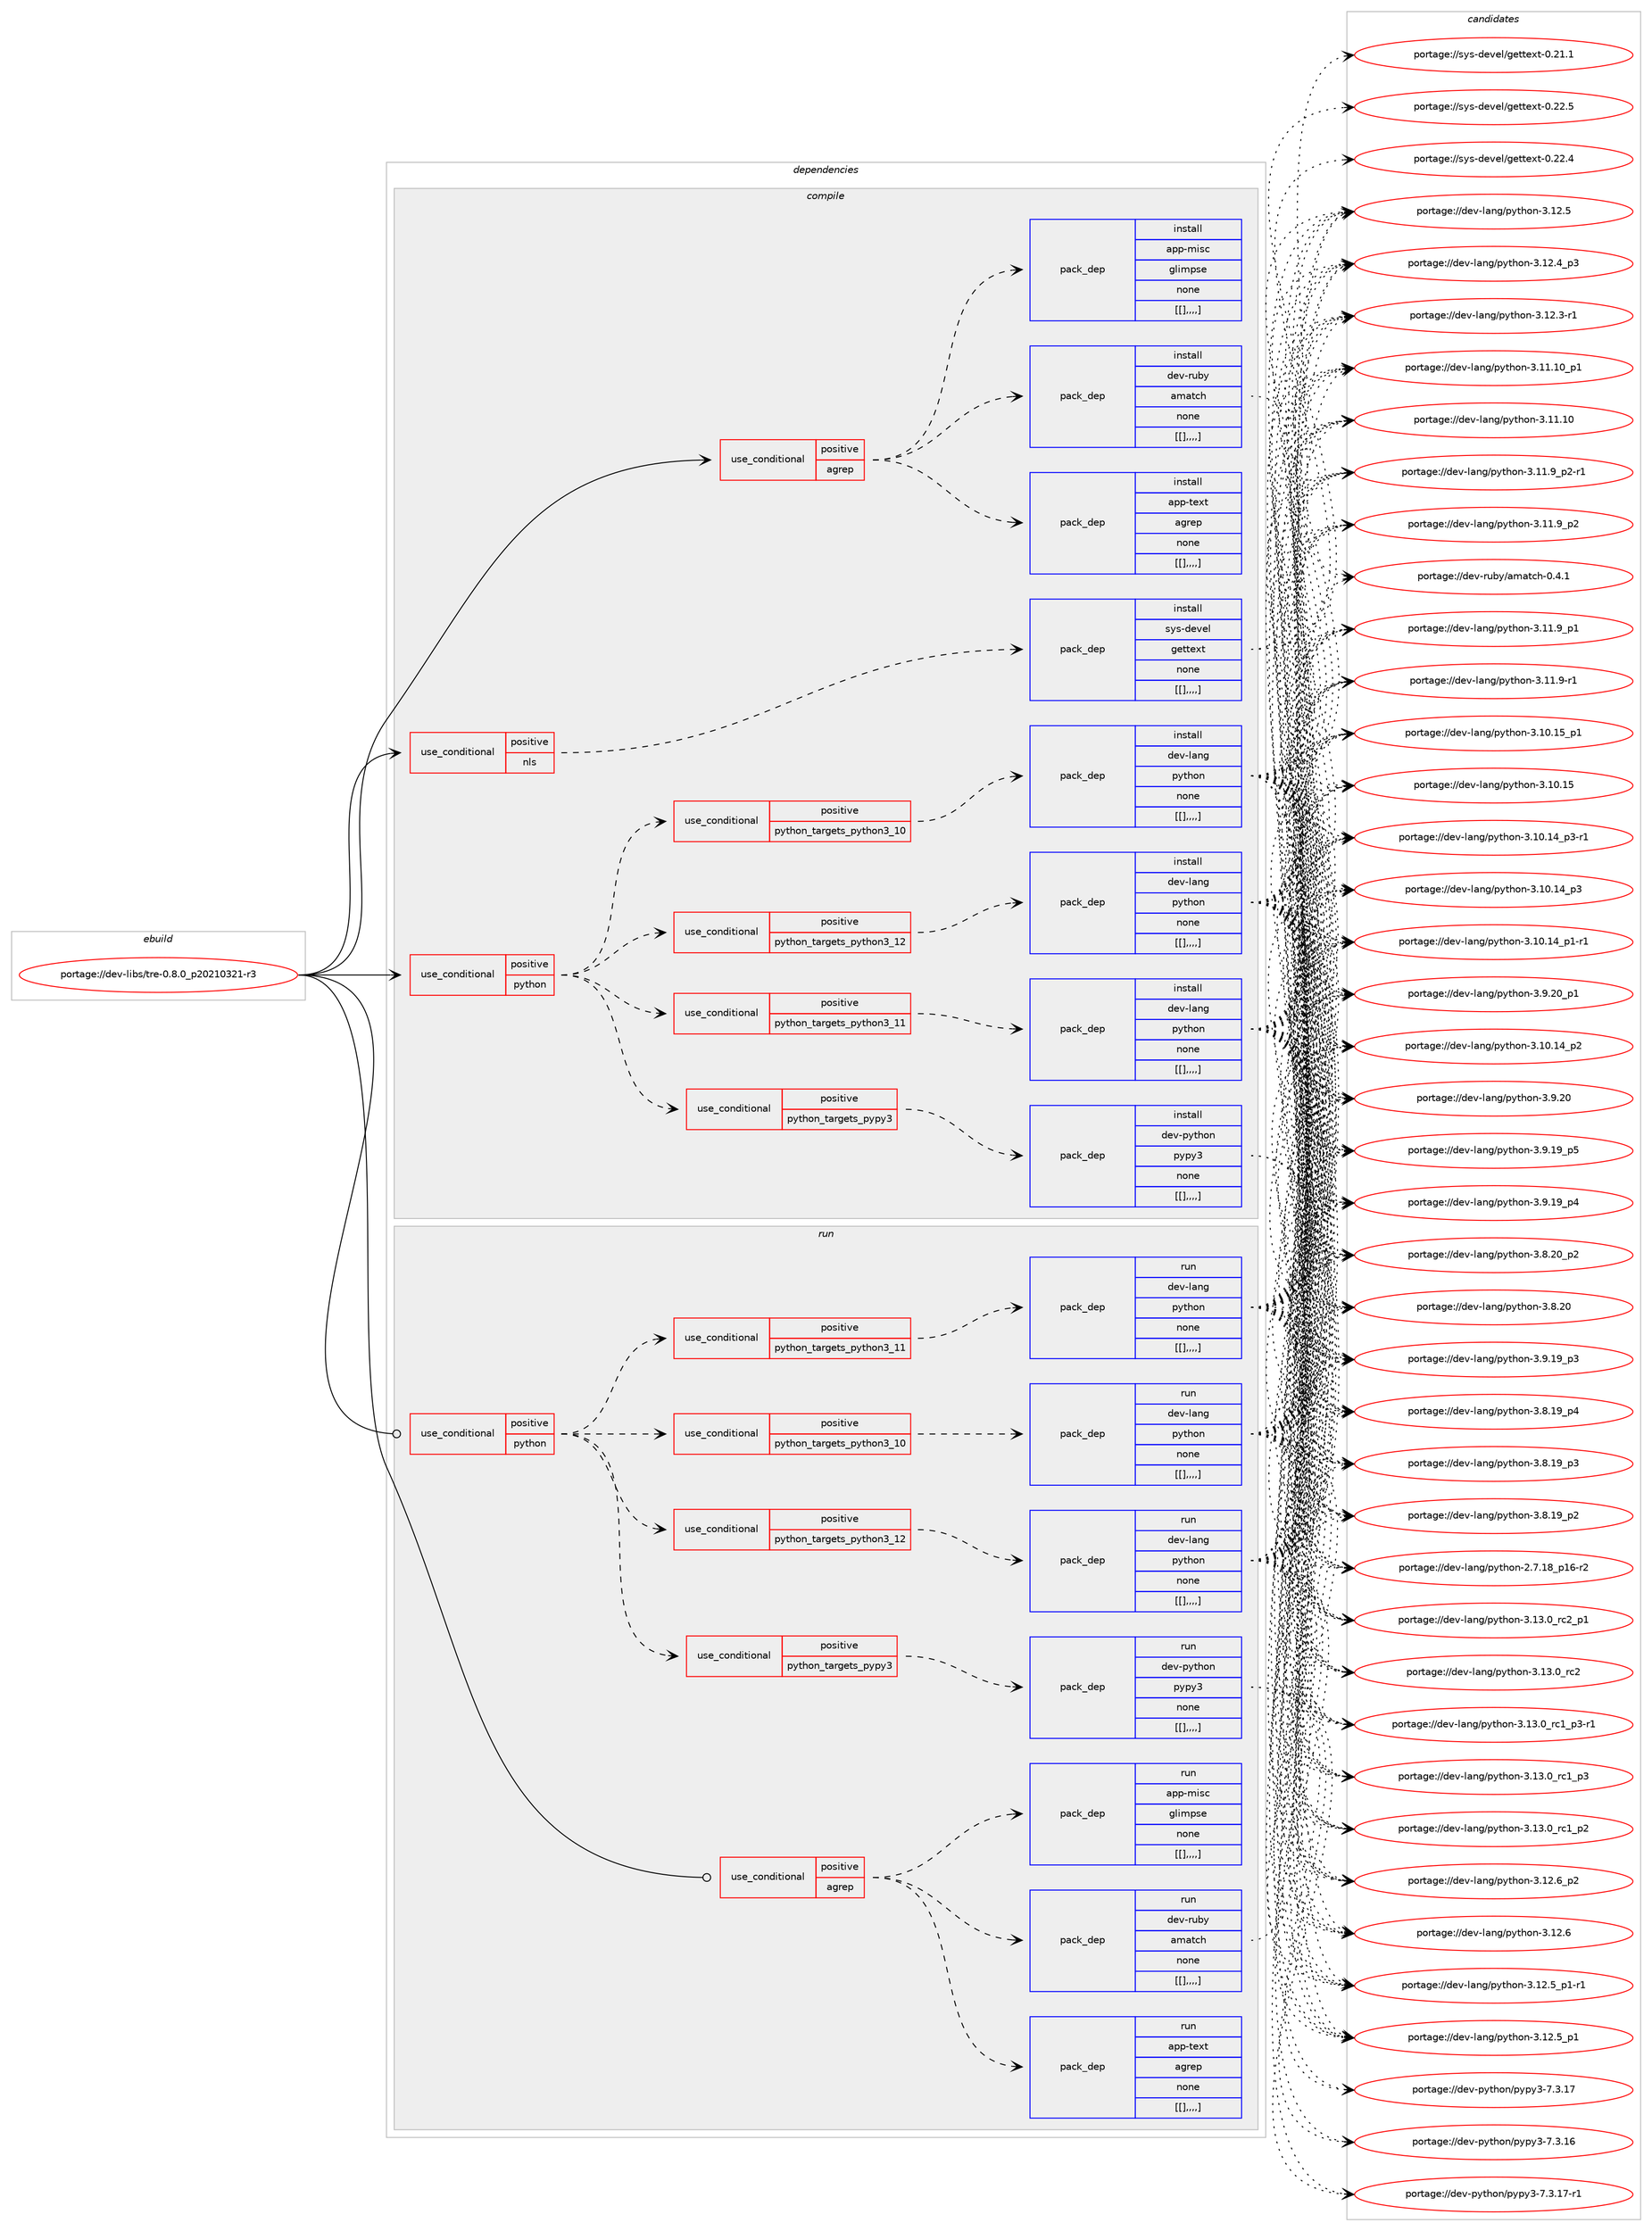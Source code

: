 digraph prolog {

# *************
# Graph options
# *************

newrank=true;
concentrate=true;
compound=true;
graph [rankdir=LR,fontname=Helvetica,fontsize=10,ranksep=1.5];#, ranksep=2.5, nodesep=0.2];
edge  [arrowhead=vee];
node  [fontname=Helvetica,fontsize=10];

# **********
# The ebuild
# **********

subgraph cluster_leftcol {
color=gray;
label=<<i>ebuild</i>>;
id [label="portage://dev-libs/tre-0.8.0_p20210321-r3", color=red, width=4, href="../dev-libs/tre-0.8.0_p20210321-r3.svg"];
}

# ****************
# The dependencies
# ****************

subgraph cluster_midcol {
color=gray;
label=<<i>dependencies</i>>;
subgraph cluster_compile {
fillcolor="#eeeeee";
style=filled;
label=<<i>compile</i>>;
subgraph cond29154 {
dependency115730 [label=<<TABLE BORDER="0" CELLBORDER="1" CELLSPACING="0" CELLPADDING="4"><TR><TD ROWSPAN="3" CELLPADDING="10">use_conditional</TD></TR><TR><TD>positive</TD></TR><TR><TD>agrep</TD></TR></TABLE>>, shape=none, color=red];
subgraph pack85412 {
dependency115731 [label=<<TABLE BORDER="0" CELLBORDER="1" CELLSPACING="0" CELLPADDING="4" WIDTH="220"><TR><TD ROWSPAN="6" CELLPADDING="30">pack_dep</TD></TR><TR><TD WIDTH="110">install</TD></TR><TR><TD>app-text</TD></TR><TR><TD>agrep</TD></TR><TR><TD>none</TD></TR><TR><TD>[[],,,,]</TD></TR></TABLE>>, shape=none, color=blue];
}
dependency115730:e -> dependency115731:w [weight=20,style="dashed",arrowhead="vee"];
subgraph pack85413 {
dependency115732 [label=<<TABLE BORDER="0" CELLBORDER="1" CELLSPACING="0" CELLPADDING="4" WIDTH="220"><TR><TD ROWSPAN="6" CELLPADDING="30">pack_dep</TD></TR><TR><TD WIDTH="110">install</TD></TR><TR><TD>dev-ruby</TD></TR><TR><TD>amatch</TD></TR><TR><TD>none</TD></TR><TR><TD>[[],,,,]</TD></TR></TABLE>>, shape=none, color=blue];
}
dependency115730:e -> dependency115732:w [weight=20,style="dashed",arrowhead="vee"];
subgraph pack85414 {
dependency115733 [label=<<TABLE BORDER="0" CELLBORDER="1" CELLSPACING="0" CELLPADDING="4" WIDTH="220"><TR><TD ROWSPAN="6" CELLPADDING="30">pack_dep</TD></TR><TR><TD WIDTH="110">install</TD></TR><TR><TD>app-misc</TD></TR><TR><TD>glimpse</TD></TR><TR><TD>none</TD></TR><TR><TD>[[],,,,]</TD></TR></TABLE>>, shape=none, color=blue];
}
dependency115730:e -> dependency115733:w [weight=20,style="dashed",arrowhead="vee"];
}
id:e -> dependency115730:w [weight=20,style="solid",arrowhead="vee"];
subgraph cond29155 {
dependency115734 [label=<<TABLE BORDER="0" CELLBORDER="1" CELLSPACING="0" CELLPADDING="4"><TR><TD ROWSPAN="3" CELLPADDING="10">use_conditional</TD></TR><TR><TD>positive</TD></TR><TR><TD>nls</TD></TR></TABLE>>, shape=none, color=red];
subgraph pack85415 {
dependency115735 [label=<<TABLE BORDER="0" CELLBORDER="1" CELLSPACING="0" CELLPADDING="4" WIDTH="220"><TR><TD ROWSPAN="6" CELLPADDING="30">pack_dep</TD></TR><TR><TD WIDTH="110">install</TD></TR><TR><TD>sys-devel</TD></TR><TR><TD>gettext</TD></TR><TR><TD>none</TD></TR><TR><TD>[[],,,,]</TD></TR></TABLE>>, shape=none, color=blue];
}
dependency115734:e -> dependency115735:w [weight=20,style="dashed",arrowhead="vee"];
}
id:e -> dependency115734:w [weight=20,style="solid",arrowhead="vee"];
subgraph cond29156 {
dependency115736 [label=<<TABLE BORDER="0" CELLBORDER="1" CELLSPACING="0" CELLPADDING="4"><TR><TD ROWSPAN="3" CELLPADDING="10">use_conditional</TD></TR><TR><TD>positive</TD></TR><TR><TD>python</TD></TR></TABLE>>, shape=none, color=red];
subgraph cond29157 {
dependency115737 [label=<<TABLE BORDER="0" CELLBORDER="1" CELLSPACING="0" CELLPADDING="4"><TR><TD ROWSPAN="3" CELLPADDING="10">use_conditional</TD></TR><TR><TD>positive</TD></TR><TR><TD>python_targets_pypy3</TD></TR></TABLE>>, shape=none, color=red];
subgraph pack85416 {
dependency115738 [label=<<TABLE BORDER="0" CELLBORDER="1" CELLSPACING="0" CELLPADDING="4" WIDTH="220"><TR><TD ROWSPAN="6" CELLPADDING="30">pack_dep</TD></TR><TR><TD WIDTH="110">install</TD></TR><TR><TD>dev-python</TD></TR><TR><TD>pypy3</TD></TR><TR><TD>none</TD></TR><TR><TD>[[],,,,]</TD></TR></TABLE>>, shape=none, color=blue];
}
dependency115737:e -> dependency115738:w [weight=20,style="dashed",arrowhead="vee"];
}
dependency115736:e -> dependency115737:w [weight=20,style="dashed",arrowhead="vee"];
subgraph cond29158 {
dependency115739 [label=<<TABLE BORDER="0" CELLBORDER="1" CELLSPACING="0" CELLPADDING="4"><TR><TD ROWSPAN="3" CELLPADDING="10">use_conditional</TD></TR><TR><TD>positive</TD></TR><TR><TD>python_targets_python3_10</TD></TR></TABLE>>, shape=none, color=red];
subgraph pack85417 {
dependency115740 [label=<<TABLE BORDER="0" CELLBORDER="1" CELLSPACING="0" CELLPADDING="4" WIDTH="220"><TR><TD ROWSPAN="6" CELLPADDING="30">pack_dep</TD></TR><TR><TD WIDTH="110">install</TD></TR><TR><TD>dev-lang</TD></TR><TR><TD>python</TD></TR><TR><TD>none</TD></TR><TR><TD>[[],,,,]</TD></TR></TABLE>>, shape=none, color=blue];
}
dependency115739:e -> dependency115740:w [weight=20,style="dashed",arrowhead="vee"];
}
dependency115736:e -> dependency115739:w [weight=20,style="dashed",arrowhead="vee"];
subgraph cond29159 {
dependency115741 [label=<<TABLE BORDER="0" CELLBORDER="1" CELLSPACING="0" CELLPADDING="4"><TR><TD ROWSPAN="3" CELLPADDING="10">use_conditional</TD></TR><TR><TD>positive</TD></TR><TR><TD>python_targets_python3_11</TD></TR></TABLE>>, shape=none, color=red];
subgraph pack85418 {
dependency115742 [label=<<TABLE BORDER="0" CELLBORDER="1" CELLSPACING="0" CELLPADDING="4" WIDTH="220"><TR><TD ROWSPAN="6" CELLPADDING="30">pack_dep</TD></TR><TR><TD WIDTH="110">install</TD></TR><TR><TD>dev-lang</TD></TR><TR><TD>python</TD></TR><TR><TD>none</TD></TR><TR><TD>[[],,,,]</TD></TR></TABLE>>, shape=none, color=blue];
}
dependency115741:e -> dependency115742:w [weight=20,style="dashed",arrowhead="vee"];
}
dependency115736:e -> dependency115741:w [weight=20,style="dashed",arrowhead="vee"];
subgraph cond29160 {
dependency115743 [label=<<TABLE BORDER="0" CELLBORDER="1" CELLSPACING="0" CELLPADDING="4"><TR><TD ROWSPAN="3" CELLPADDING="10">use_conditional</TD></TR><TR><TD>positive</TD></TR><TR><TD>python_targets_python3_12</TD></TR></TABLE>>, shape=none, color=red];
subgraph pack85419 {
dependency115744 [label=<<TABLE BORDER="0" CELLBORDER="1" CELLSPACING="0" CELLPADDING="4" WIDTH="220"><TR><TD ROWSPAN="6" CELLPADDING="30">pack_dep</TD></TR><TR><TD WIDTH="110">install</TD></TR><TR><TD>dev-lang</TD></TR><TR><TD>python</TD></TR><TR><TD>none</TD></TR><TR><TD>[[],,,,]</TD></TR></TABLE>>, shape=none, color=blue];
}
dependency115743:e -> dependency115744:w [weight=20,style="dashed",arrowhead="vee"];
}
dependency115736:e -> dependency115743:w [weight=20,style="dashed",arrowhead="vee"];
}
id:e -> dependency115736:w [weight=20,style="solid",arrowhead="vee"];
}
subgraph cluster_compileandrun {
fillcolor="#eeeeee";
style=filled;
label=<<i>compile and run</i>>;
}
subgraph cluster_run {
fillcolor="#eeeeee";
style=filled;
label=<<i>run</i>>;
subgraph cond29161 {
dependency115745 [label=<<TABLE BORDER="0" CELLBORDER="1" CELLSPACING="0" CELLPADDING="4"><TR><TD ROWSPAN="3" CELLPADDING="10">use_conditional</TD></TR><TR><TD>positive</TD></TR><TR><TD>agrep</TD></TR></TABLE>>, shape=none, color=red];
subgraph pack85420 {
dependency115746 [label=<<TABLE BORDER="0" CELLBORDER="1" CELLSPACING="0" CELLPADDING="4" WIDTH="220"><TR><TD ROWSPAN="6" CELLPADDING="30">pack_dep</TD></TR><TR><TD WIDTH="110">run</TD></TR><TR><TD>app-text</TD></TR><TR><TD>agrep</TD></TR><TR><TD>none</TD></TR><TR><TD>[[],,,,]</TD></TR></TABLE>>, shape=none, color=blue];
}
dependency115745:e -> dependency115746:w [weight=20,style="dashed",arrowhead="vee"];
subgraph pack85421 {
dependency115747 [label=<<TABLE BORDER="0" CELLBORDER="1" CELLSPACING="0" CELLPADDING="4" WIDTH="220"><TR><TD ROWSPAN="6" CELLPADDING="30">pack_dep</TD></TR><TR><TD WIDTH="110">run</TD></TR><TR><TD>dev-ruby</TD></TR><TR><TD>amatch</TD></TR><TR><TD>none</TD></TR><TR><TD>[[],,,,]</TD></TR></TABLE>>, shape=none, color=blue];
}
dependency115745:e -> dependency115747:w [weight=20,style="dashed",arrowhead="vee"];
subgraph pack85422 {
dependency115748 [label=<<TABLE BORDER="0" CELLBORDER="1" CELLSPACING="0" CELLPADDING="4" WIDTH="220"><TR><TD ROWSPAN="6" CELLPADDING="30">pack_dep</TD></TR><TR><TD WIDTH="110">run</TD></TR><TR><TD>app-misc</TD></TR><TR><TD>glimpse</TD></TR><TR><TD>none</TD></TR><TR><TD>[[],,,,]</TD></TR></TABLE>>, shape=none, color=blue];
}
dependency115745:e -> dependency115748:w [weight=20,style="dashed",arrowhead="vee"];
}
id:e -> dependency115745:w [weight=20,style="solid",arrowhead="odot"];
subgraph cond29162 {
dependency115749 [label=<<TABLE BORDER="0" CELLBORDER="1" CELLSPACING="0" CELLPADDING="4"><TR><TD ROWSPAN="3" CELLPADDING="10">use_conditional</TD></TR><TR><TD>positive</TD></TR><TR><TD>python</TD></TR></TABLE>>, shape=none, color=red];
subgraph cond29163 {
dependency115750 [label=<<TABLE BORDER="0" CELLBORDER="1" CELLSPACING="0" CELLPADDING="4"><TR><TD ROWSPAN="3" CELLPADDING="10">use_conditional</TD></TR><TR><TD>positive</TD></TR><TR><TD>python_targets_pypy3</TD></TR></TABLE>>, shape=none, color=red];
subgraph pack85423 {
dependency115751 [label=<<TABLE BORDER="0" CELLBORDER="1" CELLSPACING="0" CELLPADDING="4" WIDTH="220"><TR><TD ROWSPAN="6" CELLPADDING="30">pack_dep</TD></TR><TR><TD WIDTH="110">run</TD></TR><TR><TD>dev-python</TD></TR><TR><TD>pypy3</TD></TR><TR><TD>none</TD></TR><TR><TD>[[],,,,]</TD></TR></TABLE>>, shape=none, color=blue];
}
dependency115750:e -> dependency115751:w [weight=20,style="dashed",arrowhead="vee"];
}
dependency115749:e -> dependency115750:w [weight=20,style="dashed",arrowhead="vee"];
subgraph cond29164 {
dependency115752 [label=<<TABLE BORDER="0" CELLBORDER="1" CELLSPACING="0" CELLPADDING="4"><TR><TD ROWSPAN="3" CELLPADDING="10">use_conditional</TD></TR><TR><TD>positive</TD></TR><TR><TD>python_targets_python3_10</TD></TR></TABLE>>, shape=none, color=red];
subgraph pack85424 {
dependency115753 [label=<<TABLE BORDER="0" CELLBORDER="1" CELLSPACING="0" CELLPADDING="4" WIDTH="220"><TR><TD ROWSPAN="6" CELLPADDING="30">pack_dep</TD></TR><TR><TD WIDTH="110">run</TD></TR><TR><TD>dev-lang</TD></TR><TR><TD>python</TD></TR><TR><TD>none</TD></TR><TR><TD>[[],,,,]</TD></TR></TABLE>>, shape=none, color=blue];
}
dependency115752:e -> dependency115753:w [weight=20,style="dashed",arrowhead="vee"];
}
dependency115749:e -> dependency115752:w [weight=20,style="dashed",arrowhead="vee"];
subgraph cond29165 {
dependency115754 [label=<<TABLE BORDER="0" CELLBORDER="1" CELLSPACING="0" CELLPADDING="4"><TR><TD ROWSPAN="3" CELLPADDING="10">use_conditional</TD></TR><TR><TD>positive</TD></TR><TR><TD>python_targets_python3_11</TD></TR></TABLE>>, shape=none, color=red];
subgraph pack85425 {
dependency115755 [label=<<TABLE BORDER="0" CELLBORDER="1" CELLSPACING="0" CELLPADDING="4" WIDTH="220"><TR><TD ROWSPAN="6" CELLPADDING="30">pack_dep</TD></TR><TR><TD WIDTH="110">run</TD></TR><TR><TD>dev-lang</TD></TR><TR><TD>python</TD></TR><TR><TD>none</TD></TR><TR><TD>[[],,,,]</TD></TR></TABLE>>, shape=none, color=blue];
}
dependency115754:e -> dependency115755:w [weight=20,style="dashed",arrowhead="vee"];
}
dependency115749:e -> dependency115754:w [weight=20,style="dashed",arrowhead="vee"];
subgraph cond29166 {
dependency115756 [label=<<TABLE BORDER="0" CELLBORDER="1" CELLSPACING="0" CELLPADDING="4"><TR><TD ROWSPAN="3" CELLPADDING="10">use_conditional</TD></TR><TR><TD>positive</TD></TR><TR><TD>python_targets_python3_12</TD></TR></TABLE>>, shape=none, color=red];
subgraph pack85426 {
dependency115757 [label=<<TABLE BORDER="0" CELLBORDER="1" CELLSPACING="0" CELLPADDING="4" WIDTH="220"><TR><TD ROWSPAN="6" CELLPADDING="30">pack_dep</TD></TR><TR><TD WIDTH="110">run</TD></TR><TR><TD>dev-lang</TD></TR><TR><TD>python</TD></TR><TR><TD>none</TD></TR><TR><TD>[[],,,,]</TD></TR></TABLE>>, shape=none, color=blue];
}
dependency115756:e -> dependency115757:w [weight=20,style="dashed",arrowhead="vee"];
}
dependency115749:e -> dependency115756:w [weight=20,style="dashed",arrowhead="vee"];
}
id:e -> dependency115749:w [weight=20,style="solid",arrowhead="odot"];
}
}

# **************
# The candidates
# **************

subgraph cluster_choices {
rank=same;
color=gray;
label=<<i>candidates</i>>;

subgraph choice85412 {
color=black;
nodesep=1;
}
subgraph choice85413 {
color=black;
nodesep=1;
choice100101118451141179812147971099711699104454846524649 [label="portage://dev-ruby/amatch-0.4.1", color=red, width=4,href="../dev-ruby/amatch-0.4.1.svg"];
dependency115732:e -> choice100101118451141179812147971099711699104454846524649:w [style=dotted,weight="100"];
}
subgraph choice85414 {
color=black;
nodesep=1;
}
subgraph choice85415 {
color=black;
nodesep=1;
choice115121115451001011181011084710310111611610112011645484650504653 [label="portage://sys-devel/gettext-0.22.5", color=red, width=4,href="../sys-devel/gettext-0.22.5.svg"];
choice115121115451001011181011084710310111611610112011645484650504652 [label="portage://sys-devel/gettext-0.22.4", color=red, width=4,href="../sys-devel/gettext-0.22.4.svg"];
choice115121115451001011181011084710310111611610112011645484650494649 [label="portage://sys-devel/gettext-0.21.1", color=red, width=4,href="../sys-devel/gettext-0.21.1.svg"];
dependency115735:e -> choice115121115451001011181011084710310111611610112011645484650504653:w [style=dotted,weight="100"];
dependency115735:e -> choice115121115451001011181011084710310111611610112011645484650504652:w [style=dotted,weight="100"];
dependency115735:e -> choice115121115451001011181011084710310111611610112011645484650494649:w [style=dotted,weight="100"];
}
subgraph choice85416 {
color=black;
nodesep=1;
choice100101118451121211161041111104711212111212151455546514649554511449 [label="portage://dev-python/pypy3-7.3.17-r1", color=red, width=4,href="../dev-python/pypy3-7.3.17-r1.svg"];
choice10010111845112121116104111110471121211121215145554651464955 [label="portage://dev-python/pypy3-7.3.17", color=red, width=4,href="../dev-python/pypy3-7.3.17.svg"];
choice10010111845112121116104111110471121211121215145554651464954 [label="portage://dev-python/pypy3-7.3.16", color=red, width=4,href="../dev-python/pypy3-7.3.16.svg"];
dependency115738:e -> choice100101118451121211161041111104711212111212151455546514649554511449:w [style=dotted,weight="100"];
dependency115738:e -> choice10010111845112121116104111110471121211121215145554651464955:w [style=dotted,weight="100"];
dependency115738:e -> choice10010111845112121116104111110471121211121215145554651464954:w [style=dotted,weight="100"];
}
subgraph choice85417 {
color=black;
nodesep=1;
choice100101118451089711010347112121116104111110455146495146489511499509511249 [label="portage://dev-lang/python-3.13.0_rc2_p1", color=red, width=4,href="../dev-lang/python-3.13.0_rc2_p1.svg"];
choice10010111845108971101034711212111610411111045514649514648951149950 [label="portage://dev-lang/python-3.13.0_rc2", color=red, width=4,href="../dev-lang/python-3.13.0_rc2.svg"];
choice1001011184510897110103471121211161041111104551464951464895114994995112514511449 [label="portage://dev-lang/python-3.13.0_rc1_p3-r1", color=red, width=4,href="../dev-lang/python-3.13.0_rc1_p3-r1.svg"];
choice100101118451089711010347112121116104111110455146495146489511499499511251 [label="portage://dev-lang/python-3.13.0_rc1_p3", color=red, width=4,href="../dev-lang/python-3.13.0_rc1_p3.svg"];
choice100101118451089711010347112121116104111110455146495146489511499499511250 [label="portage://dev-lang/python-3.13.0_rc1_p2", color=red, width=4,href="../dev-lang/python-3.13.0_rc1_p2.svg"];
choice100101118451089711010347112121116104111110455146495046549511250 [label="portage://dev-lang/python-3.12.6_p2", color=red, width=4,href="../dev-lang/python-3.12.6_p2.svg"];
choice10010111845108971101034711212111610411111045514649504654 [label="portage://dev-lang/python-3.12.6", color=red, width=4,href="../dev-lang/python-3.12.6.svg"];
choice1001011184510897110103471121211161041111104551464950465395112494511449 [label="portage://dev-lang/python-3.12.5_p1-r1", color=red, width=4,href="../dev-lang/python-3.12.5_p1-r1.svg"];
choice100101118451089711010347112121116104111110455146495046539511249 [label="portage://dev-lang/python-3.12.5_p1", color=red, width=4,href="../dev-lang/python-3.12.5_p1.svg"];
choice10010111845108971101034711212111610411111045514649504653 [label="portage://dev-lang/python-3.12.5", color=red, width=4,href="../dev-lang/python-3.12.5.svg"];
choice100101118451089711010347112121116104111110455146495046529511251 [label="portage://dev-lang/python-3.12.4_p3", color=red, width=4,href="../dev-lang/python-3.12.4_p3.svg"];
choice100101118451089711010347112121116104111110455146495046514511449 [label="portage://dev-lang/python-3.12.3-r1", color=red, width=4,href="../dev-lang/python-3.12.3-r1.svg"];
choice10010111845108971101034711212111610411111045514649494649489511249 [label="portage://dev-lang/python-3.11.10_p1", color=red, width=4,href="../dev-lang/python-3.11.10_p1.svg"];
choice1001011184510897110103471121211161041111104551464949464948 [label="portage://dev-lang/python-3.11.10", color=red, width=4,href="../dev-lang/python-3.11.10.svg"];
choice1001011184510897110103471121211161041111104551464949465795112504511449 [label="portage://dev-lang/python-3.11.9_p2-r1", color=red, width=4,href="../dev-lang/python-3.11.9_p2-r1.svg"];
choice100101118451089711010347112121116104111110455146494946579511250 [label="portage://dev-lang/python-3.11.9_p2", color=red, width=4,href="../dev-lang/python-3.11.9_p2.svg"];
choice100101118451089711010347112121116104111110455146494946579511249 [label="portage://dev-lang/python-3.11.9_p1", color=red, width=4,href="../dev-lang/python-3.11.9_p1.svg"];
choice100101118451089711010347112121116104111110455146494946574511449 [label="portage://dev-lang/python-3.11.9-r1", color=red, width=4,href="../dev-lang/python-3.11.9-r1.svg"];
choice10010111845108971101034711212111610411111045514649484649539511249 [label="portage://dev-lang/python-3.10.15_p1", color=red, width=4,href="../dev-lang/python-3.10.15_p1.svg"];
choice1001011184510897110103471121211161041111104551464948464953 [label="portage://dev-lang/python-3.10.15", color=red, width=4,href="../dev-lang/python-3.10.15.svg"];
choice100101118451089711010347112121116104111110455146494846495295112514511449 [label="portage://dev-lang/python-3.10.14_p3-r1", color=red, width=4,href="../dev-lang/python-3.10.14_p3-r1.svg"];
choice10010111845108971101034711212111610411111045514649484649529511251 [label="portage://dev-lang/python-3.10.14_p3", color=red, width=4,href="../dev-lang/python-3.10.14_p3.svg"];
choice10010111845108971101034711212111610411111045514649484649529511250 [label="portage://dev-lang/python-3.10.14_p2", color=red, width=4,href="../dev-lang/python-3.10.14_p2.svg"];
choice100101118451089711010347112121116104111110455146494846495295112494511449 [label="portage://dev-lang/python-3.10.14_p1-r1", color=red, width=4,href="../dev-lang/python-3.10.14_p1-r1.svg"];
choice100101118451089711010347112121116104111110455146574650489511249 [label="portage://dev-lang/python-3.9.20_p1", color=red, width=4,href="../dev-lang/python-3.9.20_p1.svg"];
choice10010111845108971101034711212111610411111045514657465048 [label="portage://dev-lang/python-3.9.20", color=red, width=4,href="../dev-lang/python-3.9.20.svg"];
choice100101118451089711010347112121116104111110455146574649579511253 [label="portage://dev-lang/python-3.9.19_p5", color=red, width=4,href="../dev-lang/python-3.9.19_p5.svg"];
choice100101118451089711010347112121116104111110455146574649579511252 [label="portage://dev-lang/python-3.9.19_p4", color=red, width=4,href="../dev-lang/python-3.9.19_p4.svg"];
choice100101118451089711010347112121116104111110455146574649579511251 [label="portage://dev-lang/python-3.9.19_p3", color=red, width=4,href="../dev-lang/python-3.9.19_p3.svg"];
choice100101118451089711010347112121116104111110455146564650489511250 [label="portage://dev-lang/python-3.8.20_p2", color=red, width=4,href="../dev-lang/python-3.8.20_p2.svg"];
choice10010111845108971101034711212111610411111045514656465048 [label="portage://dev-lang/python-3.8.20", color=red, width=4,href="../dev-lang/python-3.8.20.svg"];
choice100101118451089711010347112121116104111110455146564649579511252 [label="portage://dev-lang/python-3.8.19_p4", color=red, width=4,href="../dev-lang/python-3.8.19_p4.svg"];
choice100101118451089711010347112121116104111110455146564649579511251 [label="portage://dev-lang/python-3.8.19_p3", color=red, width=4,href="../dev-lang/python-3.8.19_p3.svg"];
choice100101118451089711010347112121116104111110455146564649579511250 [label="portage://dev-lang/python-3.8.19_p2", color=red, width=4,href="../dev-lang/python-3.8.19_p2.svg"];
choice100101118451089711010347112121116104111110455046554649569511249544511450 [label="portage://dev-lang/python-2.7.18_p16-r2", color=red, width=4,href="../dev-lang/python-2.7.18_p16-r2.svg"];
dependency115740:e -> choice100101118451089711010347112121116104111110455146495146489511499509511249:w [style=dotted,weight="100"];
dependency115740:e -> choice10010111845108971101034711212111610411111045514649514648951149950:w [style=dotted,weight="100"];
dependency115740:e -> choice1001011184510897110103471121211161041111104551464951464895114994995112514511449:w [style=dotted,weight="100"];
dependency115740:e -> choice100101118451089711010347112121116104111110455146495146489511499499511251:w [style=dotted,weight="100"];
dependency115740:e -> choice100101118451089711010347112121116104111110455146495146489511499499511250:w [style=dotted,weight="100"];
dependency115740:e -> choice100101118451089711010347112121116104111110455146495046549511250:w [style=dotted,weight="100"];
dependency115740:e -> choice10010111845108971101034711212111610411111045514649504654:w [style=dotted,weight="100"];
dependency115740:e -> choice1001011184510897110103471121211161041111104551464950465395112494511449:w [style=dotted,weight="100"];
dependency115740:e -> choice100101118451089711010347112121116104111110455146495046539511249:w [style=dotted,weight="100"];
dependency115740:e -> choice10010111845108971101034711212111610411111045514649504653:w [style=dotted,weight="100"];
dependency115740:e -> choice100101118451089711010347112121116104111110455146495046529511251:w [style=dotted,weight="100"];
dependency115740:e -> choice100101118451089711010347112121116104111110455146495046514511449:w [style=dotted,weight="100"];
dependency115740:e -> choice10010111845108971101034711212111610411111045514649494649489511249:w [style=dotted,weight="100"];
dependency115740:e -> choice1001011184510897110103471121211161041111104551464949464948:w [style=dotted,weight="100"];
dependency115740:e -> choice1001011184510897110103471121211161041111104551464949465795112504511449:w [style=dotted,weight="100"];
dependency115740:e -> choice100101118451089711010347112121116104111110455146494946579511250:w [style=dotted,weight="100"];
dependency115740:e -> choice100101118451089711010347112121116104111110455146494946579511249:w [style=dotted,weight="100"];
dependency115740:e -> choice100101118451089711010347112121116104111110455146494946574511449:w [style=dotted,weight="100"];
dependency115740:e -> choice10010111845108971101034711212111610411111045514649484649539511249:w [style=dotted,weight="100"];
dependency115740:e -> choice1001011184510897110103471121211161041111104551464948464953:w [style=dotted,weight="100"];
dependency115740:e -> choice100101118451089711010347112121116104111110455146494846495295112514511449:w [style=dotted,weight="100"];
dependency115740:e -> choice10010111845108971101034711212111610411111045514649484649529511251:w [style=dotted,weight="100"];
dependency115740:e -> choice10010111845108971101034711212111610411111045514649484649529511250:w [style=dotted,weight="100"];
dependency115740:e -> choice100101118451089711010347112121116104111110455146494846495295112494511449:w [style=dotted,weight="100"];
dependency115740:e -> choice100101118451089711010347112121116104111110455146574650489511249:w [style=dotted,weight="100"];
dependency115740:e -> choice10010111845108971101034711212111610411111045514657465048:w [style=dotted,weight="100"];
dependency115740:e -> choice100101118451089711010347112121116104111110455146574649579511253:w [style=dotted,weight="100"];
dependency115740:e -> choice100101118451089711010347112121116104111110455146574649579511252:w [style=dotted,weight="100"];
dependency115740:e -> choice100101118451089711010347112121116104111110455146574649579511251:w [style=dotted,weight="100"];
dependency115740:e -> choice100101118451089711010347112121116104111110455146564650489511250:w [style=dotted,weight="100"];
dependency115740:e -> choice10010111845108971101034711212111610411111045514656465048:w [style=dotted,weight="100"];
dependency115740:e -> choice100101118451089711010347112121116104111110455146564649579511252:w [style=dotted,weight="100"];
dependency115740:e -> choice100101118451089711010347112121116104111110455146564649579511251:w [style=dotted,weight="100"];
dependency115740:e -> choice100101118451089711010347112121116104111110455146564649579511250:w [style=dotted,weight="100"];
dependency115740:e -> choice100101118451089711010347112121116104111110455046554649569511249544511450:w [style=dotted,weight="100"];
}
subgraph choice85418 {
color=black;
nodesep=1;
choice100101118451089711010347112121116104111110455146495146489511499509511249 [label="portage://dev-lang/python-3.13.0_rc2_p1", color=red, width=4,href="../dev-lang/python-3.13.0_rc2_p1.svg"];
choice10010111845108971101034711212111610411111045514649514648951149950 [label="portage://dev-lang/python-3.13.0_rc2", color=red, width=4,href="../dev-lang/python-3.13.0_rc2.svg"];
choice1001011184510897110103471121211161041111104551464951464895114994995112514511449 [label="portage://dev-lang/python-3.13.0_rc1_p3-r1", color=red, width=4,href="../dev-lang/python-3.13.0_rc1_p3-r1.svg"];
choice100101118451089711010347112121116104111110455146495146489511499499511251 [label="portage://dev-lang/python-3.13.0_rc1_p3", color=red, width=4,href="../dev-lang/python-3.13.0_rc1_p3.svg"];
choice100101118451089711010347112121116104111110455146495146489511499499511250 [label="portage://dev-lang/python-3.13.0_rc1_p2", color=red, width=4,href="../dev-lang/python-3.13.0_rc1_p2.svg"];
choice100101118451089711010347112121116104111110455146495046549511250 [label="portage://dev-lang/python-3.12.6_p2", color=red, width=4,href="../dev-lang/python-3.12.6_p2.svg"];
choice10010111845108971101034711212111610411111045514649504654 [label="portage://dev-lang/python-3.12.6", color=red, width=4,href="../dev-lang/python-3.12.6.svg"];
choice1001011184510897110103471121211161041111104551464950465395112494511449 [label="portage://dev-lang/python-3.12.5_p1-r1", color=red, width=4,href="../dev-lang/python-3.12.5_p1-r1.svg"];
choice100101118451089711010347112121116104111110455146495046539511249 [label="portage://dev-lang/python-3.12.5_p1", color=red, width=4,href="../dev-lang/python-3.12.5_p1.svg"];
choice10010111845108971101034711212111610411111045514649504653 [label="portage://dev-lang/python-3.12.5", color=red, width=4,href="../dev-lang/python-3.12.5.svg"];
choice100101118451089711010347112121116104111110455146495046529511251 [label="portage://dev-lang/python-3.12.4_p3", color=red, width=4,href="../dev-lang/python-3.12.4_p3.svg"];
choice100101118451089711010347112121116104111110455146495046514511449 [label="portage://dev-lang/python-3.12.3-r1", color=red, width=4,href="../dev-lang/python-3.12.3-r1.svg"];
choice10010111845108971101034711212111610411111045514649494649489511249 [label="portage://dev-lang/python-3.11.10_p1", color=red, width=4,href="../dev-lang/python-3.11.10_p1.svg"];
choice1001011184510897110103471121211161041111104551464949464948 [label="portage://dev-lang/python-3.11.10", color=red, width=4,href="../dev-lang/python-3.11.10.svg"];
choice1001011184510897110103471121211161041111104551464949465795112504511449 [label="portage://dev-lang/python-3.11.9_p2-r1", color=red, width=4,href="../dev-lang/python-3.11.9_p2-r1.svg"];
choice100101118451089711010347112121116104111110455146494946579511250 [label="portage://dev-lang/python-3.11.9_p2", color=red, width=4,href="../dev-lang/python-3.11.9_p2.svg"];
choice100101118451089711010347112121116104111110455146494946579511249 [label="portage://dev-lang/python-3.11.9_p1", color=red, width=4,href="../dev-lang/python-3.11.9_p1.svg"];
choice100101118451089711010347112121116104111110455146494946574511449 [label="portage://dev-lang/python-3.11.9-r1", color=red, width=4,href="../dev-lang/python-3.11.9-r1.svg"];
choice10010111845108971101034711212111610411111045514649484649539511249 [label="portage://dev-lang/python-3.10.15_p1", color=red, width=4,href="../dev-lang/python-3.10.15_p1.svg"];
choice1001011184510897110103471121211161041111104551464948464953 [label="portage://dev-lang/python-3.10.15", color=red, width=4,href="../dev-lang/python-3.10.15.svg"];
choice100101118451089711010347112121116104111110455146494846495295112514511449 [label="portage://dev-lang/python-3.10.14_p3-r1", color=red, width=4,href="../dev-lang/python-3.10.14_p3-r1.svg"];
choice10010111845108971101034711212111610411111045514649484649529511251 [label="portage://dev-lang/python-3.10.14_p3", color=red, width=4,href="../dev-lang/python-3.10.14_p3.svg"];
choice10010111845108971101034711212111610411111045514649484649529511250 [label="portage://dev-lang/python-3.10.14_p2", color=red, width=4,href="../dev-lang/python-3.10.14_p2.svg"];
choice100101118451089711010347112121116104111110455146494846495295112494511449 [label="portage://dev-lang/python-3.10.14_p1-r1", color=red, width=4,href="../dev-lang/python-3.10.14_p1-r1.svg"];
choice100101118451089711010347112121116104111110455146574650489511249 [label="portage://dev-lang/python-3.9.20_p1", color=red, width=4,href="../dev-lang/python-3.9.20_p1.svg"];
choice10010111845108971101034711212111610411111045514657465048 [label="portage://dev-lang/python-3.9.20", color=red, width=4,href="../dev-lang/python-3.9.20.svg"];
choice100101118451089711010347112121116104111110455146574649579511253 [label="portage://dev-lang/python-3.9.19_p5", color=red, width=4,href="../dev-lang/python-3.9.19_p5.svg"];
choice100101118451089711010347112121116104111110455146574649579511252 [label="portage://dev-lang/python-3.9.19_p4", color=red, width=4,href="../dev-lang/python-3.9.19_p4.svg"];
choice100101118451089711010347112121116104111110455146574649579511251 [label="portage://dev-lang/python-3.9.19_p3", color=red, width=4,href="../dev-lang/python-3.9.19_p3.svg"];
choice100101118451089711010347112121116104111110455146564650489511250 [label="portage://dev-lang/python-3.8.20_p2", color=red, width=4,href="../dev-lang/python-3.8.20_p2.svg"];
choice10010111845108971101034711212111610411111045514656465048 [label="portage://dev-lang/python-3.8.20", color=red, width=4,href="../dev-lang/python-3.8.20.svg"];
choice100101118451089711010347112121116104111110455146564649579511252 [label="portage://dev-lang/python-3.8.19_p4", color=red, width=4,href="../dev-lang/python-3.8.19_p4.svg"];
choice100101118451089711010347112121116104111110455146564649579511251 [label="portage://dev-lang/python-3.8.19_p3", color=red, width=4,href="../dev-lang/python-3.8.19_p3.svg"];
choice100101118451089711010347112121116104111110455146564649579511250 [label="portage://dev-lang/python-3.8.19_p2", color=red, width=4,href="../dev-lang/python-3.8.19_p2.svg"];
choice100101118451089711010347112121116104111110455046554649569511249544511450 [label="portage://dev-lang/python-2.7.18_p16-r2", color=red, width=4,href="../dev-lang/python-2.7.18_p16-r2.svg"];
dependency115742:e -> choice100101118451089711010347112121116104111110455146495146489511499509511249:w [style=dotted,weight="100"];
dependency115742:e -> choice10010111845108971101034711212111610411111045514649514648951149950:w [style=dotted,weight="100"];
dependency115742:e -> choice1001011184510897110103471121211161041111104551464951464895114994995112514511449:w [style=dotted,weight="100"];
dependency115742:e -> choice100101118451089711010347112121116104111110455146495146489511499499511251:w [style=dotted,weight="100"];
dependency115742:e -> choice100101118451089711010347112121116104111110455146495146489511499499511250:w [style=dotted,weight="100"];
dependency115742:e -> choice100101118451089711010347112121116104111110455146495046549511250:w [style=dotted,weight="100"];
dependency115742:e -> choice10010111845108971101034711212111610411111045514649504654:w [style=dotted,weight="100"];
dependency115742:e -> choice1001011184510897110103471121211161041111104551464950465395112494511449:w [style=dotted,weight="100"];
dependency115742:e -> choice100101118451089711010347112121116104111110455146495046539511249:w [style=dotted,weight="100"];
dependency115742:e -> choice10010111845108971101034711212111610411111045514649504653:w [style=dotted,weight="100"];
dependency115742:e -> choice100101118451089711010347112121116104111110455146495046529511251:w [style=dotted,weight="100"];
dependency115742:e -> choice100101118451089711010347112121116104111110455146495046514511449:w [style=dotted,weight="100"];
dependency115742:e -> choice10010111845108971101034711212111610411111045514649494649489511249:w [style=dotted,weight="100"];
dependency115742:e -> choice1001011184510897110103471121211161041111104551464949464948:w [style=dotted,weight="100"];
dependency115742:e -> choice1001011184510897110103471121211161041111104551464949465795112504511449:w [style=dotted,weight="100"];
dependency115742:e -> choice100101118451089711010347112121116104111110455146494946579511250:w [style=dotted,weight="100"];
dependency115742:e -> choice100101118451089711010347112121116104111110455146494946579511249:w [style=dotted,weight="100"];
dependency115742:e -> choice100101118451089711010347112121116104111110455146494946574511449:w [style=dotted,weight="100"];
dependency115742:e -> choice10010111845108971101034711212111610411111045514649484649539511249:w [style=dotted,weight="100"];
dependency115742:e -> choice1001011184510897110103471121211161041111104551464948464953:w [style=dotted,weight="100"];
dependency115742:e -> choice100101118451089711010347112121116104111110455146494846495295112514511449:w [style=dotted,weight="100"];
dependency115742:e -> choice10010111845108971101034711212111610411111045514649484649529511251:w [style=dotted,weight="100"];
dependency115742:e -> choice10010111845108971101034711212111610411111045514649484649529511250:w [style=dotted,weight="100"];
dependency115742:e -> choice100101118451089711010347112121116104111110455146494846495295112494511449:w [style=dotted,weight="100"];
dependency115742:e -> choice100101118451089711010347112121116104111110455146574650489511249:w [style=dotted,weight="100"];
dependency115742:e -> choice10010111845108971101034711212111610411111045514657465048:w [style=dotted,weight="100"];
dependency115742:e -> choice100101118451089711010347112121116104111110455146574649579511253:w [style=dotted,weight="100"];
dependency115742:e -> choice100101118451089711010347112121116104111110455146574649579511252:w [style=dotted,weight="100"];
dependency115742:e -> choice100101118451089711010347112121116104111110455146574649579511251:w [style=dotted,weight="100"];
dependency115742:e -> choice100101118451089711010347112121116104111110455146564650489511250:w [style=dotted,weight="100"];
dependency115742:e -> choice10010111845108971101034711212111610411111045514656465048:w [style=dotted,weight="100"];
dependency115742:e -> choice100101118451089711010347112121116104111110455146564649579511252:w [style=dotted,weight="100"];
dependency115742:e -> choice100101118451089711010347112121116104111110455146564649579511251:w [style=dotted,weight="100"];
dependency115742:e -> choice100101118451089711010347112121116104111110455146564649579511250:w [style=dotted,weight="100"];
dependency115742:e -> choice100101118451089711010347112121116104111110455046554649569511249544511450:w [style=dotted,weight="100"];
}
subgraph choice85419 {
color=black;
nodesep=1;
choice100101118451089711010347112121116104111110455146495146489511499509511249 [label="portage://dev-lang/python-3.13.0_rc2_p1", color=red, width=4,href="../dev-lang/python-3.13.0_rc2_p1.svg"];
choice10010111845108971101034711212111610411111045514649514648951149950 [label="portage://dev-lang/python-3.13.0_rc2", color=red, width=4,href="../dev-lang/python-3.13.0_rc2.svg"];
choice1001011184510897110103471121211161041111104551464951464895114994995112514511449 [label="portage://dev-lang/python-3.13.0_rc1_p3-r1", color=red, width=4,href="../dev-lang/python-3.13.0_rc1_p3-r1.svg"];
choice100101118451089711010347112121116104111110455146495146489511499499511251 [label="portage://dev-lang/python-3.13.0_rc1_p3", color=red, width=4,href="../dev-lang/python-3.13.0_rc1_p3.svg"];
choice100101118451089711010347112121116104111110455146495146489511499499511250 [label="portage://dev-lang/python-3.13.0_rc1_p2", color=red, width=4,href="../dev-lang/python-3.13.0_rc1_p2.svg"];
choice100101118451089711010347112121116104111110455146495046549511250 [label="portage://dev-lang/python-3.12.6_p2", color=red, width=4,href="../dev-lang/python-3.12.6_p2.svg"];
choice10010111845108971101034711212111610411111045514649504654 [label="portage://dev-lang/python-3.12.6", color=red, width=4,href="../dev-lang/python-3.12.6.svg"];
choice1001011184510897110103471121211161041111104551464950465395112494511449 [label="portage://dev-lang/python-3.12.5_p1-r1", color=red, width=4,href="../dev-lang/python-3.12.5_p1-r1.svg"];
choice100101118451089711010347112121116104111110455146495046539511249 [label="portage://dev-lang/python-3.12.5_p1", color=red, width=4,href="../dev-lang/python-3.12.5_p1.svg"];
choice10010111845108971101034711212111610411111045514649504653 [label="portage://dev-lang/python-3.12.5", color=red, width=4,href="../dev-lang/python-3.12.5.svg"];
choice100101118451089711010347112121116104111110455146495046529511251 [label="portage://dev-lang/python-3.12.4_p3", color=red, width=4,href="../dev-lang/python-3.12.4_p3.svg"];
choice100101118451089711010347112121116104111110455146495046514511449 [label="portage://dev-lang/python-3.12.3-r1", color=red, width=4,href="../dev-lang/python-3.12.3-r1.svg"];
choice10010111845108971101034711212111610411111045514649494649489511249 [label="portage://dev-lang/python-3.11.10_p1", color=red, width=4,href="../dev-lang/python-3.11.10_p1.svg"];
choice1001011184510897110103471121211161041111104551464949464948 [label="portage://dev-lang/python-3.11.10", color=red, width=4,href="../dev-lang/python-3.11.10.svg"];
choice1001011184510897110103471121211161041111104551464949465795112504511449 [label="portage://dev-lang/python-3.11.9_p2-r1", color=red, width=4,href="../dev-lang/python-3.11.9_p2-r1.svg"];
choice100101118451089711010347112121116104111110455146494946579511250 [label="portage://dev-lang/python-3.11.9_p2", color=red, width=4,href="../dev-lang/python-3.11.9_p2.svg"];
choice100101118451089711010347112121116104111110455146494946579511249 [label="portage://dev-lang/python-3.11.9_p1", color=red, width=4,href="../dev-lang/python-3.11.9_p1.svg"];
choice100101118451089711010347112121116104111110455146494946574511449 [label="portage://dev-lang/python-3.11.9-r1", color=red, width=4,href="../dev-lang/python-3.11.9-r1.svg"];
choice10010111845108971101034711212111610411111045514649484649539511249 [label="portage://dev-lang/python-3.10.15_p1", color=red, width=4,href="../dev-lang/python-3.10.15_p1.svg"];
choice1001011184510897110103471121211161041111104551464948464953 [label="portage://dev-lang/python-3.10.15", color=red, width=4,href="../dev-lang/python-3.10.15.svg"];
choice100101118451089711010347112121116104111110455146494846495295112514511449 [label="portage://dev-lang/python-3.10.14_p3-r1", color=red, width=4,href="../dev-lang/python-3.10.14_p3-r1.svg"];
choice10010111845108971101034711212111610411111045514649484649529511251 [label="portage://dev-lang/python-3.10.14_p3", color=red, width=4,href="../dev-lang/python-3.10.14_p3.svg"];
choice10010111845108971101034711212111610411111045514649484649529511250 [label="portage://dev-lang/python-3.10.14_p2", color=red, width=4,href="../dev-lang/python-3.10.14_p2.svg"];
choice100101118451089711010347112121116104111110455146494846495295112494511449 [label="portage://dev-lang/python-3.10.14_p1-r1", color=red, width=4,href="../dev-lang/python-3.10.14_p1-r1.svg"];
choice100101118451089711010347112121116104111110455146574650489511249 [label="portage://dev-lang/python-3.9.20_p1", color=red, width=4,href="../dev-lang/python-3.9.20_p1.svg"];
choice10010111845108971101034711212111610411111045514657465048 [label="portage://dev-lang/python-3.9.20", color=red, width=4,href="../dev-lang/python-3.9.20.svg"];
choice100101118451089711010347112121116104111110455146574649579511253 [label="portage://dev-lang/python-3.9.19_p5", color=red, width=4,href="../dev-lang/python-3.9.19_p5.svg"];
choice100101118451089711010347112121116104111110455146574649579511252 [label="portage://dev-lang/python-3.9.19_p4", color=red, width=4,href="../dev-lang/python-3.9.19_p4.svg"];
choice100101118451089711010347112121116104111110455146574649579511251 [label="portage://dev-lang/python-3.9.19_p3", color=red, width=4,href="../dev-lang/python-3.9.19_p3.svg"];
choice100101118451089711010347112121116104111110455146564650489511250 [label="portage://dev-lang/python-3.8.20_p2", color=red, width=4,href="../dev-lang/python-3.8.20_p2.svg"];
choice10010111845108971101034711212111610411111045514656465048 [label="portage://dev-lang/python-3.8.20", color=red, width=4,href="../dev-lang/python-3.8.20.svg"];
choice100101118451089711010347112121116104111110455146564649579511252 [label="portage://dev-lang/python-3.8.19_p4", color=red, width=4,href="../dev-lang/python-3.8.19_p4.svg"];
choice100101118451089711010347112121116104111110455146564649579511251 [label="portage://dev-lang/python-3.8.19_p3", color=red, width=4,href="../dev-lang/python-3.8.19_p3.svg"];
choice100101118451089711010347112121116104111110455146564649579511250 [label="portage://dev-lang/python-3.8.19_p2", color=red, width=4,href="../dev-lang/python-3.8.19_p2.svg"];
choice100101118451089711010347112121116104111110455046554649569511249544511450 [label="portage://dev-lang/python-2.7.18_p16-r2", color=red, width=4,href="../dev-lang/python-2.7.18_p16-r2.svg"];
dependency115744:e -> choice100101118451089711010347112121116104111110455146495146489511499509511249:w [style=dotted,weight="100"];
dependency115744:e -> choice10010111845108971101034711212111610411111045514649514648951149950:w [style=dotted,weight="100"];
dependency115744:e -> choice1001011184510897110103471121211161041111104551464951464895114994995112514511449:w [style=dotted,weight="100"];
dependency115744:e -> choice100101118451089711010347112121116104111110455146495146489511499499511251:w [style=dotted,weight="100"];
dependency115744:e -> choice100101118451089711010347112121116104111110455146495146489511499499511250:w [style=dotted,weight="100"];
dependency115744:e -> choice100101118451089711010347112121116104111110455146495046549511250:w [style=dotted,weight="100"];
dependency115744:e -> choice10010111845108971101034711212111610411111045514649504654:w [style=dotted,weight="100"];
dependency115744:e -> choice1001011184510897110103471121211161041111104551464950465395112494511449:w [style=dotted,weight="100"];
dependency115744:e -> choice100101118451089711010347112121116104111110455146495046539511249:w [style=dotted,weight="100"];
dependency115744:e -> choice10010111845108971101034711212111610411111045514649504653:w [style=dotted,weight="100"];
dependency115744:e -> choice100101118451089711010347112121116104111110455146495046529511251:w [style=dotted,weight="100"];
dependency115744:e -> choice100101118451089711010347112121116104111110455146495046514511449:w [style=dotted,weight="100"];
dependency115744:e -> choice10010111845108971101034711212111610411111045514649494649489511249:w [style=dotted,weight="100"];
dependency115744:e -> choice1001011184510897110103471121211161041111104551464949464948:w [style=dotted,weight="100"];
dependency115744:e -> choice1001011184510897110103471121211161041111104551464949465795112504511449:w [style=dotted,weight="100"];
dependency115744:e -> choice100101118451089711010347112121116104111110455146494946579511250:w [style=dotted,weight="100"];
dependency115744:e -> choice100101118451089711010347112121116104111110455146494946579511249:w [style=dotted,weight="100"];
dependency115744:e -> choice100101118451089711010347112121116104111110455146494946574511449:w [style=dotted,weight="100"];
dependency115744:e -> choice10010111845108971101034711212111610411111045514649484649539511249:w [style=dotted,weight="100"];
dependency115744:e -> choice1001011184510897110103471121211161041111104551464948464953:w [style=dotted,weight="100"];
dependency115744:e -> choice100101118451089711010347112121116104111110455146494846495295112514511449:w [style=dotted,weight="100"];
dependency115744:e -> choice10010111845108971101034711212111610411111045514649484649529511251:w [style=dotted,weight="100"];
dependency115744:e -> choice10010111845108971101034711212111610411111045514649484649529511250:w [style=dotted,weight="100"];
dependency115744:e -> choice100101118451089711010347112121116104111110455146494846495295112494511449:w [style=dotted,weight="100"];
dependency115744:e -> choice100101118451089711010347112121116104111110455146574650489511249:w [style=dotted,weight="100"];
dependency115744:e -> choice10010111845108971101034711212111610411111045514657465048:w [style=dotted,weight="100"];
dependency115744:e -> choice100101118451089711010347112121116104111110455146574649579511253:w [style=dotted,weight="100"];
dependency115744:e -> choice100101118451089711010347112121116104111110455146574649579511252:w [style=dotted,weight="100"];
dependency115744:e -> choice100101118451089711010347112121116104111110455146574649579511251:w [style=dotted,weight="100"];
dependency115744:e -> choice100101118451089711010347112121116104111110455146564650489511250:w [style=dotted,weight="100"];
dependency115744:e -> choice10010111845108971101034711212111610411111045514656465048:w [style=dotted,weight="100"];
dependency115744:e -> choice100101118451089711010347112121116104111110455146564649579511252:w [style=dotted,weight="100"];
dependency115744:e -> choice100101118451089711010347112121116104111110455146564649579511251:w [style=dotted,weight="100"];
dependency115744:e -> choice100101118451089711010347112121116104111110455146564649579511250:w [style=dotted,weight="100"];
dependency115744:e -> choice100101118451089711010347112121116104111110455046554649569511249544511450:w [style=dotted,weight="100"];
}
subgraph choice85420 {
color=black;
nodesep=1;
}
subgraph choice85421 {
color=black;
nodesep=1;
choice100101118451141179812147971099711699104454846524649 [label="portage://dev-ruby/amatch-0.4.1", color=red, width=4,href="../dev-ruby/amatch-0.4.1.svg"];
dependency115747:e -> choice100101118451141179812147971099711699104454846524649:w [style=dotted,weight="100"];
}
subgraph choice85422 {
color=black;
nodesep=1;
}
subgraph choice85423 {
color=black;
nodesep=1;
choice100101118451121211161041111104711212111212151455546514649554511449 [label="portage://dev-python/pypy3-7.3.17-r1", color=red, width=4,href="../dev-python/pypy3-7.3.17-r1.svg"];
choice10010111845112121116104111110471121211121215145554651464955 [label="portage://dev-python/pypy3-7.3.17", color=red, width=4,href="../dev-python/pypy3-7.3.17.svg"];
choice10010111845112121116104111110471121211121215145554651464954 [label="portage://dev-python/pypy3-7.3.16", color=red, width=4,href="../dev-python/pypy3-7.3.16.svg"];
dependency115751:e -> choice100101118451121211161041111104711212111212151455546514649554511449:w [style=dotted,weight="100"];
dependency115751:e -> choice10010111845112121116104111110471121211121215145554651464955:w [style=dotted,weight="100"];
dependency115751:e -> choice10010111845112121116104111110471121211121215145554651464954:w [style=dotted,weight="100"];
}
subgraph choice85424 {
color=black;
nodesep=1;
choice100101118451089711010347112121116104111110455146495146489511499509511249 [label="portage://dev-lang/python-3.13.0_rc2_p1", color=red, width=4,href="../dev-lang/python-3.13.0_rc2_p1.svg"];
choice10010111845108971101034711212111610411111045514649514648951149950 [label="portage://dev-lang/python-3.13.0_rc2", color=red, width=4,href="../dev-lang/python-3.13.0_rc2.svg"];
choice1001011184510897110103471121211161041111104551464951464895114994995112514511449 [label="portage://dev-lang/python-3.13.0_rc1_p3-r1", color=red, width=4,href="../dev-lang/python-3.13.0_rc1_p3-r1.svg"];
choice100101118451089711010347112121116104111110455146495146489511499499511251 [label="portage://dev-lang/python-3.13.0_rc1_p3", color=red, width=4,href="../dev-lang/python-3.13.0_rc1_p3.svg"];
choice100101118451089711010347112121116104111110455146495146489511499499511250 [label="portage://dev-lang/python-3.13.0_rc1_p2", color=red, width=4,href="../dev-lang/python-3.13.0_rc1_p2.svg"];
choice100101118451089711010347112121116104111110455146495046549511250 [label="portage://dev-lang/python-3.12.6_p2", color=red, width=4,href="../dev-lang/python-3.12.6_p2.svg"];
choice10010111845108971101034711212111610411111045514649504654 [label="portage://dev-lang/python-3.12.6", color=red, width=4,href="../dev-lang/python-3.12.6.svg"];
choice1001011184510897110103471121211161041111104551464950465395112494511449 [label="portage://dev-lang/python-3.12.5_p1-r1", color=red, width=4,href="../dev-lang/python-3.12.5_p1-r1.svg"];
choice100101118451089711010347112121116104111110455146495046539511249 [label="portage://dev-lang/python-3.12.5_p1", color=red, width=4,href="../dev-lang/python-3.12.5_p1.svg"];
choice10010111845108971101034711212111610411111045514649504653 [label="portage://dev-lang/python-3.12.5", color=red, width=4,href="../dev-lang/python-3.12.5.svg"];
choice100101118451089711010347112121116104111110455146495046529511251 [label="portage://dev-lang/python-3.12.4_p3", color=red, width=4,href="../dev-lang/python-3.12.4_p3.svg"];
choice100101118451089711010347112121116104111110455146495046514511449 [label="portage://dev-lang/python-3.12.3-r1", color=red, width=4,href="../dev-lang/python-3.12.3-r1.svg"];
choice10010111845108971101034711212111610411111045514649494649489511249 [label="portage://dev-lang/python-3.11.10_p1", color=red, width=4,href="../dev-lang/python-3.11.10_p1.svg"];
choice1001011184510897110103471121211161041111104551464949464948 [label="portage://dev-lang/python-3.11.10", color=red, width=4,href="../dev-lang/python-3.11.10.svg"];
choice1001011184510897110103471121211161041111104551464949465795112504511449 [label="portage://dev-lang/python-3.11.9_p2-r1", color=red, width=4,href="../dev-lang/python-3.11.9_p2-r1.svg"];
choice100101118451089711010347112121116104111110455146494946579511250 [label="portage://dev-lang/python-3.11.9_p2", color=red, width=4,href="../dev-lang/python-3.11.9_p2.svg"];
choice100101118451089711010347112121116104111110455146494946579511249 [label="portage://dev-lang/python-3.11.9_p1", color=red, width=4,href="../dev-lang/python-3.11.9_p1.svg"];
choice100101118451089711010347112121116104111110455146494946574511449 [label="portage://dev-lang/python-3.11.9-r1", color=red, width=4,href="../dev-lang/python-3.11.9-r1.svg"];
choice10010111845108971101034711212111610411111045514649484649539511249 [label="portage://dev-lang/python-3.10.15_p1", color=red, width=4,href="../dev-lang/python-3.10.15_p1.svg"];
choice1001011184510897110103471121211161041111104551464948464953 [label="portage://dev-lang/python-3.10.15", color=red, width=4,href="../dev-lang/python-3.10.15.svg"];
choice100101118451089711010347112121116104111110455146494846495295112514511449 [label="portage://dev-lang/python-3.10.14_p3-r1", color=red, width=4,href="../dev-lang/python-3.10.14_p3-r1.svg"];
choice10010111845108971101034711212111610411111045514649484649529511251 [label="portage://dev-lang/python-3.10.14_p3", color=red, width=4,href="../dev-lang/python-3.10.14_p3.svg"];
choice10010111845108971101034711212111610411111045514649484649529511250 [label="portage://dev-lang/python-3.10.14_p2", color=red, width=4,href="../dev-lang/python-3.10.14_p2.svg"];
choice100101118451089711010347112121116104111110455146494846495295112494511449 [label="portage://dev-lang/python-3.10.14_p1-r1", color=red, width=4,href="../dev-lang/python-3.10.14_p1-r1.svg"];
choice100101118451089711010347112121116104111110455146574650489511249 [label="portage://dev-lang/python-3.9.20_p1", color=red, width=4,href="../dev-lang/python-3.9.20_p1.svg"];
choice10010111845108971101034711212111610411111045514657465048 [label="portage://dev-lang/python-3.9.20", color=red, width=4,href="../dev-lang/python-3.9.20.svg"];
choice100101118451089711010347112121116104111110455146574649579511253 [label="portage://dev-lang/python-3.9.19_p5", color=red, width=4,href="../dev-lang/python-3.9.19_p5.svg"];
choice100101118451089711010347112121116104111110455146574649579511252 [label="portage://dev-lang/python-3.9.19_p4", color=red, width=4,href="../dev-lang/python-3.9.19_p4.svg"];
choice100101118451089711010347112121116104111110455146574649579511251 [label="portage://dev-lang/python-3.9.19_p3", color=red, width=4,href="../dev-lang/python-3.9.19_p3.svg"];
choice100101118451089711010347112121116104111110455146564650489511250 [label="portage://dev-lang/python-3.8.20_p2", color=red, width=4,href="../dev-lang/python-3.8.20_p2.svg"];
choice10010111845108971101034711212111610411111045514656465048 [label="portage://dev-lang/python-3.8.20", color=red, width=4,href="../dev-lang/python-3.8.20.svg"];
choice100101118451089711010347112121116104111110455146564649579511252 [label="portage://dev-lang/python-3.8.19_p4", color=red, width=4,href="../dev-lang/python-3.8.19_p4.svg"];
choice100101118451089711010347112121116104111110455146564649579511251 [label="portage://dev-lang/python-3.8.19_p3", color=red, width=4,href="../dev-lang/python-3.8.19_p3.svg"];
choice100101118451089711010347112121116104111110455146564649579511250 [label="portage://dev-lang/python-3.8.19_p2", color=red, width=4,href="../dev-lang/python-3.8.19_p2.svg"];
choice100101118451089711010347112121116104111110455046554649569511249544511450 [label="portage://dev-lang/python-2.7.18_p16-r2", color=red, width=4,href="../dev-lang/python-2.7.18_p16-r2.svg"];
dependency115753:e -> choice100101118451089711010347112121116104111110455146495146489511499509511249:w [style=dotted,weight="100"];
dependency115753:e -> choice10010111845108971101034711212111610411111045514649514648951149950:w [style=dotted,weight="100"];
dependency115753:e -> choice1001011184510897110103471121211161041111104551464951464895114994995112514511449:w [style=dotted,weight="100"];
dependency115753:e -> choice100101118451089711010347112121116104111110455146495146489511499499511251:w [style=dotted,weight="100"];
dependency115753:e -> choice100101118451089711010347112121116104111110455146495146489511499499511250:w [style=dotted,weight="100"];
dependency115753:e -> choice100101118451089711010347112121116104111110455146495046549511250:w [style=dotted,weight="100"];
dependency115753:e -> choice10010111845108971101034711212111610411111045514649504654:w [style=dotted,weight="100"];
dependency115753:e -> choice1001011184510897110103471121211161041111104551464950465395112494511449:w [style=dotted,weight="100"];
dependency115753:e -> choice100101118451089711010347112121116104111110455146495046539511249:w [style=dotted,weight="100"];
dependency115753:e -> choice10010111845108971101034711212111610411111045514649504653:w [style=dotted,weight="100"];
dependency115753:e -> choice100101118451089711010347112121116104111110455146495046529511251:w [style=dotted,weight="100"];
dependency115753:e -> choice100101118451089711010347112121116104111110455146495046514511449:w [style=dotted,weight="100"];
dependency115753:e -> choice10010111845108971101034711212111610411111045514649494649489511249:w [style=dotted,weight="100"];
dependency115753:e -> choice1001011184510897110103471121211161041111104551464949464948:w [style=dotted,weight="100"];
dependency115753:e -> choice1001011184510897110103471121211161041111104551464949465795112504511449:w [style=dotted,weight="100"];
dependency115753:e -> choice100101118451089711010347112121116104111110455146494946579511250:w [style=dotted,weight="100"];
dependency115753:e -> choice100101118451089711010347112121116104111110455146494946579511249:w [style=dotted,weight="100"];
dependency115753:e -> choice100101118451089711010347112121116104111110455146494946574511449:w [style=dotted,weight="100"];
dependency115753:e -> choice10010111845108971101034711212111610411111045514649484649539511249:w [style=dotted,weight="100"];
dependency115753:e -> choice1001011184510897110103471121211161041111104551464948464953:w [style=dotted,weight="100"];
dependency115753:e -> choice100101118451089711010347112121116104111110455146494846495295112514511449:w [style=dotted,weight="100"];
dependency115753:e -> choice10010111845108971101034711212111610411111045514649484649529511251:w [style=dotted,weight="100"];
dependency115753:e -> choice10010111845108971101034711212111610411111045514649484649529511250:w [style=dotted,weight="100"];
dependency115753:e -> choice100101118451089711010347112121116104111110455146494846495295112494511449:w [style=dotted,weight="100"];
dependency115753:e -> choice100101118451089711010347112121116104111110455146574650489511249:w [style=dotted,weight="100"];
dependency115753:e -> choice10010111845108971101034711212111610411111045514657465048:w [style=dotted,weight="100"];
dependency115753:e -> choice100101118451089711010347112121116104111110455146574649579511253:w [style=dotted,weight="100"];
dependency115753:e -> choice100101118451089711010347112121116104111110455146574649579511252:w [style=dotted,weight="100"];
dependency115753:e -> choice100101118451089711010347112121116104111110455146574649579511251:w [style=dotted,weight="100"];
dependency115753:e -> choice100101118451089711010347112121116104111110455146564650489511250:w [style=dotted,weight="100"];
dependency115753:e -> choice10010111845108971101034711212111610411111045514656465048:w [style=dotted,weight="100"];
dependency115753:e -> choice100101118451089711010347112121116104111110455146564649579511252:w [style=dotted,weight="100"];
dependency115753:e -> choice100101118451089711010347112121116104111110455146564649579511251:w [style=dotted,weight="100"];
dependency115753:e -> choice100101118451089711010347112121116104111110455146564649579511250:w [style=dotted,weight="100"];
dependency115753:e -> choice100101118451089711010347112121116104111110455046554649569511249544511450:w [style=dotted,weight="100"];
}
subgraph choice85425 {
color=black;
nodesep=1;
choice100101118451089711010347112121116104111110455146495146489511499509511249 [label="portage://dev-lang/python-3.13.0_rc2_p1", color=red, width=4,href="../dev-lang/python-3.13.0_rc2_p1.svg"];
choice10010111845108971101034711212111610411111045514649514648951149950 [label="portage://dev-lang/python-3.13.0_rc2", color=red, width=4,href="../dev-lang/python-3.13.0_rc2.svg"];
choice1001011184510897110103471121211161041111104551464951464895114994995112514511449 [label="portage://dev-lang/python-3.13.0_rc1_p3-r1", color=red, width=4,href="../dev-lang/python-3.13.0_rc1_p3-r1.svg"];
choice100101118451089711010347112121116104111110455146495146489511499499511251 [label="portage://dev-lang/python-3.13.0_rc1_p3", color=red, width=4,href="../dev-lang/python-3.13.0_rc1_p3.svg"];
choice100101118451089711010347112121116104111110455146495146489511499499511250 [label="portage://dev-lang/python-3.13.0_rc1_p2", color=red, width=4,href="../dev-lang/python-3.13.0_rc1_p2.svg"];
choice100101118451089711010347112121116104111110455146495046549511250 [label="portage://dev-lang/python-3.12.6_p2", color=red, width=4,href="../dev-lang/python-3.12.6_p2.svg"];
choice10010111845108971101034711212111610411111045514649504654 [label="portage://dev-lang/python-3.12.6", color=red, width=4,href="../dev-lang/python-3.12.6.svg"];
choice1001011184510897110103471121211161041111104551464950465395112494511449 [label="portage://dev-lang/python-3.12.5_p1-r1", color=red, width=4,href="../dev-lang/python-3.12.5_p1-r1.svg"];
choice100101118451089711010347112121116104111110455146495046539511249 [label="portage://dev-lang/python-3.12.5_p1", color=red, width=4,href="../dev-lang/python-3.12.5_p1.svg"];
choice10010111845108971101034711212111610411111045514649504653 [label="portage://dev-lang/python-3.12.5", color=red, width=4,href="../dev-lang/python-3.12.5.svg"];
choice100101118451089711010347112121116104111110455146495046529511251 [label="portage://dev-lang/python-3.12.4_p3", color=red, width=4,href="../dev-lang/python-3.12.4_p3.svg"];
choice100101118451089711010347112121116104111110455146495046514511449 [label="portage://dev-lang/python-3.12.3-r1", color=red, width=4,href="../dev-lang/python-3.12.3-r1.svg"];
choice10010111845108971101034711212111610411111045514649494649489511249 [label="portage://dev-lang/python-3.11.10_p1", color=red, width=4,href="../dev-lang/python-3.11.10_p1.svg"];
choice1001011184510897110103471121211161041111104551464949464948 [label="portage://dev-lang/python-3.11.10", color=red, width=4,href="../dev-lang/python-3.11.10.svg"];
choice1001011184510897110103471121211161041111104551464949465795112504511449 [label="portage://dev-lang/python-3.11.9_p2-r1", color=red, width=4,href="../dev-lang/python-3.11.9_p2-r1.svg"];
choice100101118451089711010347112121116104111110455146494946579511250 [label="portage://dev-lang/python-3.11.9_p2", color=red, width=4,href="../dev-lang/python-3.11.9_p2.svg"];
choice100101118451089711010347112121116104111110455146494946579511249 [label="portage://dev-lang/python-3.11.9_p1", color=red, width=4,href="../dev-lang/python-3.11.9_p1.svg"];
choice100101118451089711010347112121116104111110455146494946574511449 [label="portage://dev-lang/python-3.11.9-r1", color=red, width=4,href="../dev-lang/python-3.11.9-r1.svg"];
choice10010111845108971101034711212111610411111045514649484649539511249 [label="portage://dev-lang/python-3.10.15_p1", color=red, width=4,href="../dev-lang/python-3.10.15_p1.svg"];
choice1001011184510897110103471121211161041111104551464948464953 [label="portage://dev-lang/python-3.10.15", color=red, width=4,href="../dev-lang/python-3.10.15.svg"];
choice100101118451089711010347112121116104111110455146494846495295112514511449 [label="portage://dev-lang/python-3.10.14_p3-r1", color=red, width=4,href="../dev-lang/python-3.10.14_p3-r1.svg"];
choice10010111845108971101034711212111610411111045514649484649529511251 [label="portage://dev-lang/python-3.10.14_p3", color=red, width=4,href="../dev-lang/python-3.10.14_p3.svg"];
choice10010111845108971101034711212111610411111045514649484649529511250 [label="portage://dev-lang/python-3.10.14_p2", color=red, width=4,href="../dev-lang/python-3.10.14_p2.svg"];
choice100101118451089711010347112121116104111110455146494846495295112494511449 [label="portage://dev-lang/python-3.10.14_p1-r1", color=red, width=4,href="../dev-lang/python-3.10.14_p1-r1.svg"];
choice100101118451089711010347112121116104111110455146574650489511249 [label="portage://dev-lang/python-3.9.20_p1", color=red, width=4,href="../dev-lang/python-3.9.20_p1.svg"];
choice10010111845108971101034711212111610411111045514657465048 [label="portage://dev-lang/python-3.9.20", color=red, width=4,href="../dev-lang/python-3.9.20.svg"];
choice100101118451089711010347112121116104111110455146574649579511253 [label="portage://dev-lang/python-3.9.19_p5", color=red, width=4,href="../dev-lang/python-3.9.19_p5.svg"];
choice100101118451089711010347112121116104111110455146574649579511252 [label="portage://dev-lang/python-3.9.19_p4", color=red, width=4,href="../dev-lang/python-3.9.19_p4.svg"];
choice100101118451089711010347112121116104111110455146574649579511251 [label="portage://dev-lang/python-3.9.19_p3", color=red, width=4,href="../dev-lang/python-3.9.19_p3.svg"];
choice100101118451089711010347112121116104111110455146564650489511250 [label="portage://dev-lang/python-3.8.20_p2", color=red, width=4,href="../dev-lang/python-3.8.20_p2.svg"];
choice10010111845108971101034711212111610411111045514656465048 [label="portage://dev-lang/python-3.8.20", color=red, width=4,href="../dev-lang/python-3.8.20.svg"];
choice100101118451089711010347112121116104111110455146564649579511252 [label="portage://dev-lang/python-3.8.19_p4", color=red, width=4,href="../dev-lang/python-3.8.19_p4.svg"];
choice100101118451089711010347112121116104111110455146564649579511251 [label="portage://dev-lang/python-3.8.19_p3", color=red, width=4,href="../dev-lang/python-3.8.19_p3.svg"];
choice100101118451089711010347112121116104111110455146564649579511250 [label="portage://dev-lang/python-3.8.19_p2", color=red, width=4,href="../dev-lang/python-3.8.19_p2.svg"];
choice100101118451089711010347112121116104111110455046554649569511249544511450 [label="portage://dev-lang/python-2.7.18_p16-r2", color=red, width=4,href="../dev-lang/python-2.7.18_p16-r2.svg"];
dependency115755:e -> choice100101118451089711010347112121116104111110455146495146489511499509511249:w [style=dotted,weight="100"];
dependency115755:e -> choice10010111845108971101034711212111610411111045514649514648951149950:w [style=dotted,weight="100"];
dependency115755:e -> choice1001011184510897110103471121211161041111104551464951464895114994995112514511449:w [style=dotted,weight="100"];
dependency115755:e -> choice100101118451089711010347112121116104111110455146495146489511499499511251:w [style=dotted,weight="100"];
dependency115755:e -> choice100101118451089711010347112121116104111110455146495146489511499499511250:w [style=dotted,weight="100"];
dependency115755:e -> choice100101118451089711010347112121116104111110455146495046549511250:w [style=dotted,weight="100"];
dependency115755:e -> choice10010111845108971101034711212111610411111045514649504654:w [style=dotted,weight="100"];
dependency115755:e -> choice1001011184510897110103471121211161041111104551464950465395112494511449:w [style=dotted,weight="100"];
dependency115755:e -> choice100101118451089711010347112121116104111110455146495046539511249:w [style=dotted,weight="100"];
dependency115755:e -> choice10010111845108971101034711212111610411111045514649504653:w [style=dotted,weight="100"];
dependency115755:e -> choice100101118451089711010347112121116104111110455146495046529511251:w [style=dotted,weight="100"];
dependency115755:e -> choice100101118451089711010347112121116104111110455146495046514511449:w [style=dotted,weight="100"];
dependency115755:e -> choice10010111845108971101034711212111610411111045514649494649489511249:w [style=dotted,weight="100"];
dependency115755:e -> choice1001011184510897110103471121211161041111104551464949464948:w [style=dotted,weight="100"];
dependency115755:e -> choice1001011184510897110103471121211161041111104551464949465795112504511449:w [style=dotted,weight="100"];
dependency115755:e -> choice100101118451089711010347112121116104111110455146494946579511250:w [style=dotted,weight="100"];
dependency115755:e -> choice100101118451089711010347112121116104111110455146494946579511249:w [style=dotted,weight="100"];
dependency115755:e -> choice100101118451089711010347112121116104111110455146494946574511449:w [style=dotted,weight="100"];
dependency115755:e -> choice10010111845108971101034711212111610411111045514649484649539511249:w [style=dotted,weight="100"];
dependency115755:e -> choice1001011184510897110103471121211161041111104551464948464953:w [style=dotted,weight="100"];
dependency115755:e -> choice100101118451089711010347112121116104111110455146494846495295112514511449:w [style=dotted,weight="100"];
dependency115755:e -> choice10010111845108971101034711212111610411111045514649484649529511251:w [style=dotted,weight="100"];
dependency115755:e -> choice10010111845108971101034711212111610411111045514649484649529511250:w [style=dotted,weight="100"];
dependency115755:e -> choice100101118451089711010347112121116104111110455146494846495295112494511449:w [style=dotted,weight="100"];
dependency115755:e -> choice100101118451089711010347112121116104111110455146574650489511249:w [style=dotted,weight="100"];
dependency115755:e -> choice10010111845108971101034711212111610411111045514657465048:w [style=dotted,weight="100"];
dependency115755:e -> choice100101118451089711010347112121116104111110455146574649579511253:w [style=dotted,weight="100"];
dependency115755:e -> choice100101118451089711010347112121116104111110455146574649579511252:w [style=dotted,weight="100"];
dependency115755:e -> choice100101118451089711010347112121116104111110455146574649579511251:w [style=dotted,weight="100"];
dependency115755:e -> choice100101118451089711010347112121116104111110455146564650489511250:w [style=dotted,weight="100"];
dependency115755:e -> choice10010111845108971101034711212111610411111045514656465048:w [style=dotted,weight="100"];
dependency115755:e -> choice100101118451089711010347112121116104111110455146564649579511252:w [style=dotted,weight="100"];
dependency115755:e -> choice100101118451089711010347112121116104111110455146564649579511251:w [style=dotted,weight="100"];
dependency115755:e -> choice100101118451089711010347112121116104111110455146564649579511250:w [style=dotted,weight="100"];
dependency115755:e -> choice100101118451089711010347112121116104111110455046554649569511249544511450:w [style=dotted,weight="100"];
}
subgraph choice85426 {
color=black;
nodesep=1;
choice100101118451089711010347112121116104111110455146495146489511499509511249 [label="portage://dev-lang/python-3.13.0_rc2_p1", color=red, width=4,href="../dev-lang/python-3.13.0_rc2_p1.svg"];
choice10010111845108971101034711212111610411111045514649514648951149950 [label="portage://dev-lang/python-3.13.0_rc2", color=red, width=4,href="../dev-lang/python-3.13.0_rc2.svg"];
choice1001011184510897110103471121211161041111104551464951464895114994995112514511449 [label="portage://dev-lang/python-3.13.0_rc1_p3-r1", color=red, width=4,href="../dev-lang/python-3.13.0_rc1_p3-r1.svg"];
choice100101118451089711010347112121116104111110455146495146489511499499511251 [label="portage://dev-lang/python-3.13.0_rc1_p3", color=red, width=4,href="../dev-lang/python-3.13.0_rc1_p3.svg"];
choice100101118451089711010347112121116104111110455146495146489511499499511250 [label="portage://dev-lang/python-3.13.0_rc1_p2", color=red, width=4,href="../dev-lang/python-3.13.0_rc1_p2.svg"];
choice100101118451089711010347112121116104111110455146495046549511250 [label="portage://dev-lang/python-3.12.6_p2", color=red, width=4,href="../dev-lang/python-3.12.6_p2.svg"];
choice10010111845108971101034711212111610411111045514649504654 [label="portage://dev-lang/python-3.12.6", color=red, width=4,href="../dev-lang/python-3.12.6.svg"];
choice1001011184510897110103471121211161041111104551464950465395112494511449 [label="portage://dev-lang/python-3.12.5_p1-r1", color=red, width=4,href="../dev-lang/python-3.12.5_p1-r1.svg"];
choice100101118451089711010347112121116104111110455146495046539511249 [label="portage://dev-lang/python-3.12.5_p1", color=red, width=4,href="../dev-lang/python-3.12.5_p1.svg"];
choice10010111845108971101034711212111610411111045514649504653 [label="portage://dev-lang/python-3.12.5", color=red, width=4,href="../dev-lang/python-3.12.5.svg"];
choice100101118451089711010347112121116104111110455146495046529511251 [label="portage://dev-lang/python-3.12.4_p3", color=red, width=4,href="../dev-lang/python-3.12.4_p3.svg"];
choice100101118451089711010347112121116104111110455146495046514511449 [label="portage://dev-lang/python-3.12.3-r1", color=red, width=4,href="../dev-lang/python-3.12.3-r1.svg"];
choice10010111845108971101034711212111610411111045514649494649489511249 [label="portage://dev-lang/python-3.11.10_p1", color=red, width=4,href="../dev-lang/python-3.11.10_p1.svg"];
choice1001011184510897110103471121211161041111104551464949464948 [label="portage://dev-lang/python-3.11.10", color=red, width=4,href="../dev-lang/python-3.11.10.svg"];
choice1001011184510897110103471121211161041111104551464949465795112504511449 [label="portage://dev-lang/python-3.11.9_p2-r1", color=red, width=4,href="../dev-lang/python-3.11.9_p2-r1.svg"];
choice100101118451089711010347112121116104111110455146494946579511250 [label="portage://dev-lang/python-3.11.9_p2", color=red, width=4,href="../dev-lang/python-3.11.9_p2.svg"];
choice100101118451089711010347112121116104111110455146494946579511249 [label="portage://dev-lang/python-3.11.9_p1", color=red, width=4,href="../dev-lang/python-3.11.9_p1.svg"];
choice100101118451089711010347112121116104111110455146494946574511449 [label="portage://dev-lang/python-3.11.9-r1", color=red, width=4,href="../dev-lang/python-3.11.9-r1.svg"];
choice10010111845108971101034711212111610411111045514649484649539511249 [label="portage://dev-lang/python-3.10.15_p1", color=red, width=4,href="../dev-lang/python-3.10.15_p1.svg"];
choice1001011184510897110103471121211161041111104551464948464953 [label="portage://dev-lang/python-3.10.15", color=red, width=4,href="../dev-lang/python-3.10.15.svg"];
choice100101118451089711010347112121116104111110455146494846495295112514511449 [label="portage://dev-lang/python-3.10.14_p3-r1", color=red, width=4,href="../dev-lang/python-3.10.14_p3-r1.svg"];
choice10010111845108971101034711212111610411111045514649484649529511251 [label="portage://dev-lang/python-3.10.14_p3", color=red, width=4,href="../dev-lang/python-3.10.14_p3.svg"];
choice10010111845108971101034711212111610411111045514649484649529511250 [label="portage://dev-lang/python-3.10.14_p2", color=red, width=4,href="../dev-lang/python-3.10.14_p2.svg"];
choice100101118451089711010347112121116104111110455146494846495295112494511449 [label="portage://dev-lang/python-3.10.14_p1-r1", color=red, width=4,href="../dev-lang/python-3.10.14_p1-r1.svg"];
choice100101118451089711010347112121116104111110455146574650489511249 [label="portage://dev-lang/python-3.9.20_p1", color=red, width=4,href="../dev-lang/python-3.9.20_p1.svg"];
choice10010111845108971101034711212111610411111045514657465048 [label="portage://dev-lang/python-3.9.20", color=red, width=4,href="../dev-lang/python-3.9.20.svg"];
choice100101118451089711010347112121116104111110455146574649579511253 [label="portage://dev-lang/python-3.9.19_p5", color=red, width=4,href="../dev-lang/python-3.9.19_p5.svg"];
choice100101118451089711010347112121116104111110455146574649579511252 [label="portage://dev-lang/python-3.9.19_p4", color=red, width=4,href="../dev-lang/python-3.9.19_p4.svg"];
choice100101118451089711010347112121116104111110455146574649579511251 [label="portage://dev-lang/python-3.9.19_p3", color=red, width=4,href="../dev-lang/python-3.9.19_p3.svg"];
choice100101118451089711010347112121116104111110455146564650489511250 [label="portage://dev-lang/python-3.8.20_p2", color=red, width=4,href="../dev-lang/python-3.8.20_p2.svg"];
choice10010111845108971101034711212111610411111045514656465048 [label="portage://dev-lang/python-3.8.20", color=red, width=4,href="../dev-lang/python-3.8.20.svg"];
choice100101118451089711010347112121116104111110455146564649579511252 [label="portage://dev-lang/python-3.8.19_p4", color=red, width=4,href="../dev-lang/python-3.8.19_p4.svg"];
choice100101118451089711010347112121116104111110455146564649579511251 [label="portage://dev-lang/python-3.8.19_p3", color=red, width=4,href="../dev-lang/python-3.8.19_p3.svg"];
choice100101118451089711010347112121116104111110455146564649579511250 [label="portage://dev-lang/python-3.8.19_p2", color=red, width=4,href="../dev-lang/python-3.8.19_p2.svg"];
choice100101118451089711010347112121116104111110455046554649569511249544511450 [label="portage://dev-lang/python-2.7.18_p16-r2", color=red, width=4,href="../dev-lang/python-2.7.18_p16-r2.svg"];
dependency115757:e -> choice100101118451089711010347112121116104111110455146495146489511499509511249:w [style=dotted,weight="100"];
dependency115757:e -> choice10010111845108971101034711212111610411111045514649514648951149950:w [style=dotted,weight="100"];
dependency115757:e -> choice1001011184510897110103471121211161041111104551464951464895114994995112514511449:w [style=dotted,weight="100"];
dependency115757:e -> choice100101118451089711010347112121116104111110455146495146489511499499511251:w [style=dotted,weight="100"];
dependency115757:e -> choice100101118451089711010347112121116104111110455146495146489511499499511250:w [style=dotted,weight="100"];
dependency115757:e -> choice100101118451089711010347112121116104111110455146495046549511250:w [style=dotted,weight="100"];
dependency115757:e -> choice10010111845108971101034711212111610411111045514649504654:w [style=dotted,weight="100"];
dependency115757:e -> choice1001011184510897110103471121211161041111104551464950465395112494511449:w [style=dotted,weight="100"];
dependency115757:e -> choice100101118451089711010347112121116104111110455146495046539511249:w [style=dotted,weight="100"];
dependency115757:e -> choice10010111845108971101034711212111610411111045514649504653:w [style=dotted,weight="100"];
dependency115757:e -> choice100101118451089711010347112121116104111110455146495046529511251:w [style=dotted,weight="100"];
dependency115757:e -> choice100101118451089711010347112121116104111110455146495046514511449:w [style=dotted,weight="100"];
dependency115757:e -> choice10010111845108971101034711212111610411111045514649494649489511249:w [style=dotted,weight="100"];
dependency115757:e -> choice1001011184510897110103471121211161041111104551464949464948:w [style=dotted,weight="100"];
dependency115757:e -> choice1001011184510897110103471121211161041111104551464949465795112504511449:w [style=dotted,weight="100"];
dependency115757:e -> choice100101118451089711010347112121116104111110455146494946579511250:w [style=dotted,weight="100"];
dependency115757:e -> choice100101118451089711010347112121116104111110455146494946579511249:w [style=dotted,weight="100"];
dependency115757:e -> choice100101118451089711010347112121116104111110455146494946574511449:w [style=dotted,weight="100"];
dependency115757:e -> choice10010111845108971101034711212111610411111045514649484649539511249:w [style=dotted,weight="100"];
dependency115757:e -> choice1001011184510897110103471121211161041111104551464948464953:w [style=dotted,weight="100"];
dependency115757:e -> choice100101118451089711010347112121116104111110455146494846495295112514511449:w [style=dotted,weight="100"];
dependency115757:e -> choice10010111845108971101034711212111610411111045514649484649529511251:w [style=dotted,weight="100"];
dependency115757:e -> choice10010111845108971101034711212111610411111045514649484649529511250:w [style=dotted,weight="100"];
dependency115757:e -> choice100101118451089711010347112121116104111110455146494846495295112494511449:w [style=dotted,weight="100"];
dependency115757:e -> choice100101118451089711010347112121116104111110455146574650489511249:w [style=dotted,weight="100"];
dependency115757:e -> choice10010111845108971101034711212111610411111045514657465048:w [style=dotted,weight="100"];
dependency115757:e -> choice100101118451089711010347112121116104111110455146574649579511253:w [style=dotted,weight="100"];
dependency115757:e -> choice100101118451089711010347112121116104111110455146574649579511252:w [style=dotted,weight="100"];
dependency115757:e -> choice100101118451089711010347112121116104111110455146574649579511251:w [style=dotted,weight="100"];
dependency115757:e -> choice100101118451089711010347112121116104111110455146564650489511250:w [style=dotted,weight="100"];
dependency115757:e -> choice10010111845108971101034711212111610411111045514656465048:w [style=dotted,weight="100"];
dependency115757:e -> choice100101118451089711010347112121116104111110455146564649579511252:w [style=dotted,weight="100"];
dependency115757:e -> choice100101118451089711010347112121116104111110455146564649579511251:w [style=dotted,weight="100"];
dependency115757:e -> choice100101118451089711010347112121116104111110455146564649579511250:w [style=dotted,weight="100"];
dependency115757:e -> choice100101118451089711010347112121116104111110455046554649569511249544511450:w [style=dotted,weight="100"];
}
}

}
